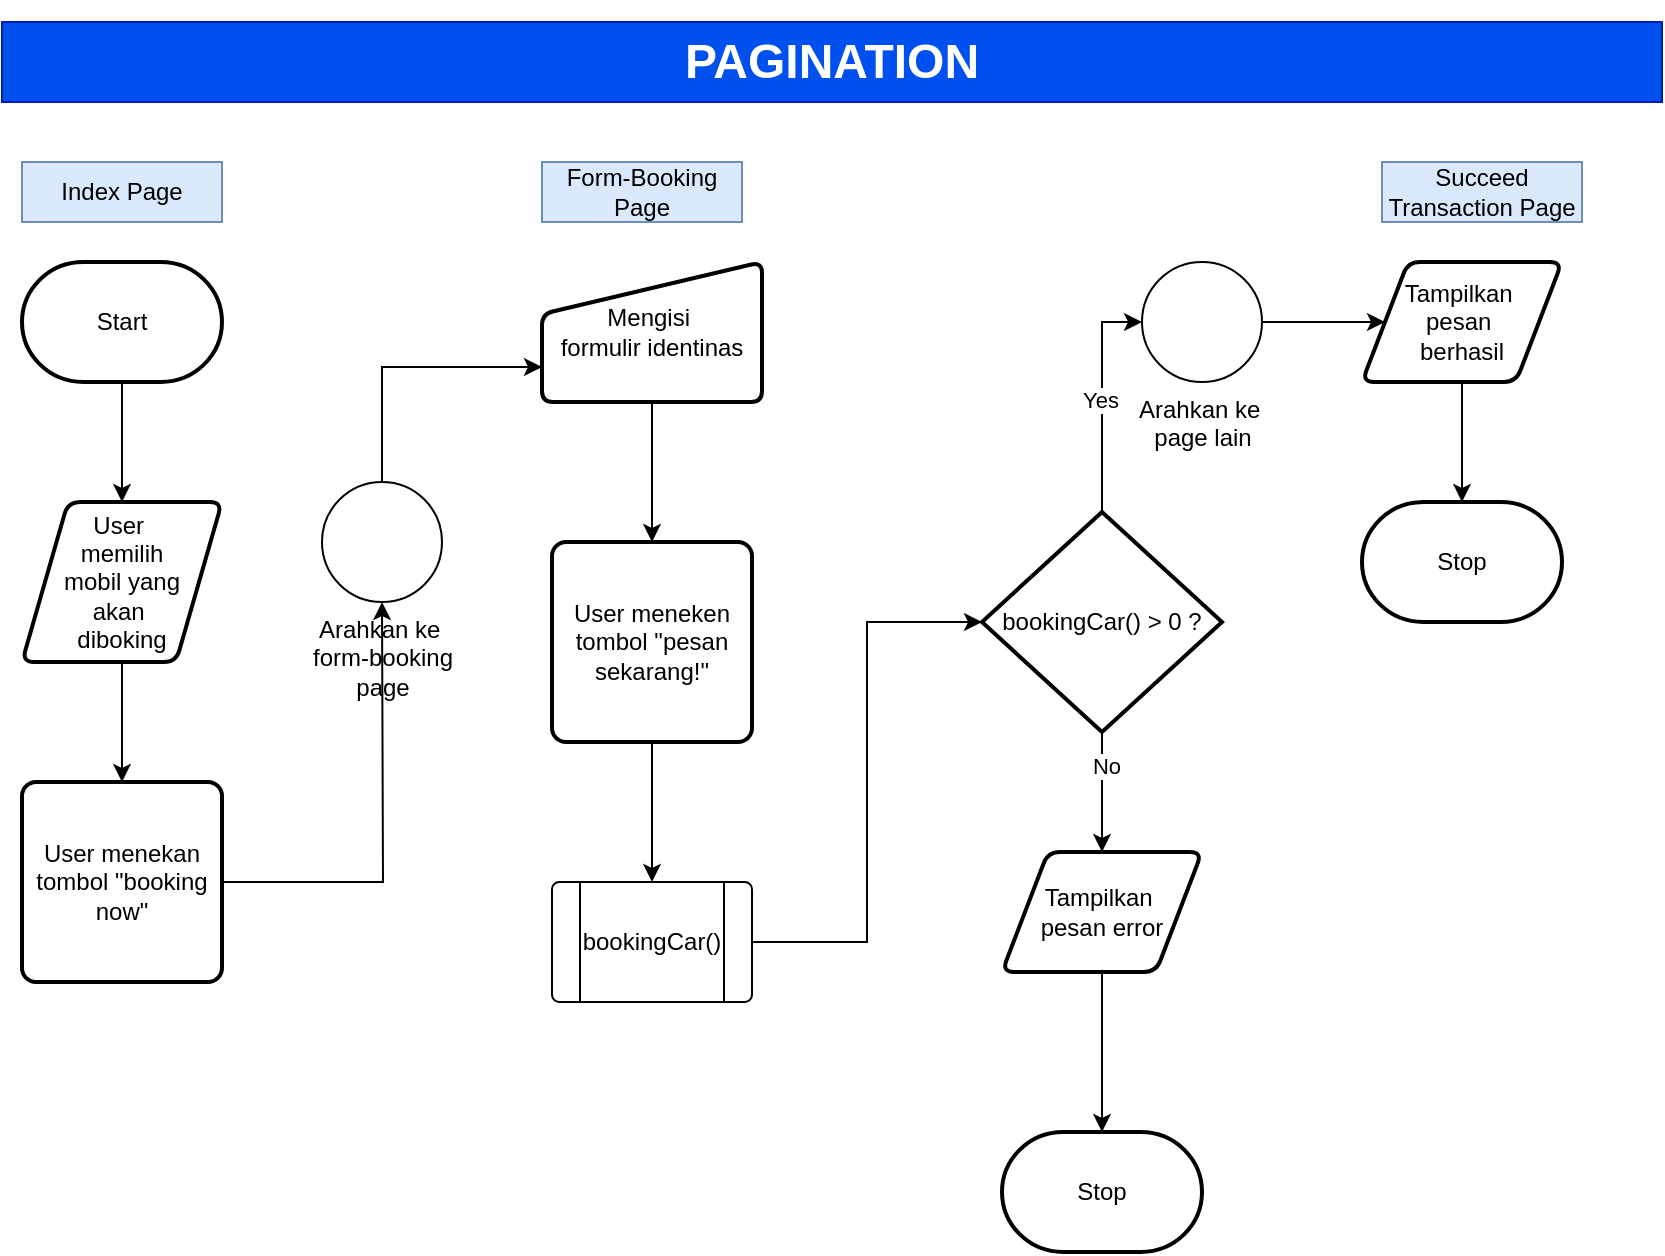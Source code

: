 <mxfile version="24.7.13" pages="2">
  <diagram name="pages" id="5QftkC0PWjijTQVdT3ik">
    <mxGraphModel dx="733" dy="355" grid="1" gridSize="10" guides="1" tooltips="1" connect="1" arrows="1" fold="1" page="0" pageScale="1" pageWidth="850" pageHeight="1100" math="0" shadow="0">
      <root>
        <mxCell id="0" />
        <mxCell id="1" parent="0" />
        <mxCell id="6sjoSg3MEzUZcmAQLXEk-1" value="&lt;h1&gt;PAGINATION&lt;/h1&gt;" style="rounded=0;whiteSpace=wrap;html=1;fillColor=#0050ef;strokeColor=#001DBC;glass=0;shadow=0;fontColor=#ffffff;" parent="1" vertex="1">
          <mxGeometry x="10" y="10" width="830" height="40" as="geometry" />
        </mxCell>
        <mxCell id="xHk8fC-tZNYStnNKeEQr-1" value="Index Page" style="rounded=0;whiteSpace=wrap;html=1;fillColor=#dae8fc;strokeColor=#6c8ebf;" parent="1" vertex="1">
          <mxGeometry x="20" y="80" width="100" height="30" as="geometry" />
        </mxCell>
        <mxCell id="xHk8fC-tZNYStnNKeEQr-4" style="edgeStyle=orthogonalEdgeStyle;rounded=0;orthogonalLoop=1;jettySize=auto;html=1;" parent="1" source="xHk8fC-tZNYStnNKeEQr-2" target="xHk8fC-tZNYStnNKeEQr-5" edge="1">
          <mxGeometry relative="1" as="geometry">
            <mxPoint x="70" y="280" as="targetPoint" />
          </mxGeometry>
        </mxCell>
        <mxCell id="xHk8fC-tZNYStnNKeEQr-2" value="Start" style="strokeWidth=2;html=1;shape=mxgraph.flowchart.terminator;whiteSpace=wrap;" parent="1" vertex="1">
          <mxGeometry x="20" y="130" width="100" height="60" as="geometry" />
        </mxCell>
        <mxCell id="xHk8fC-tZNYStnNKeEQr-7" style="edgeStyle=orthogonalEdgeStyle;rounded=0;orthogonalLoop=1;jettySize=auto;html=1;" parent="1" source="xHk8fC-tZNYStnNKeEQr-5" target="xHk8fC-tZNYStnNKeEQr-8" edge="1">
          <mxGeometry relative="1" as="geometry">
            <mxPoint x="70" y="400" as="targetPoint" />
          </mxGeometry>
        </mxCell>
        <mxCell id="xHk8fC-tZNYStnNKeEQr-5" value="User&amp;nbsp;&lt;div&gt;memilih&lt;div&gt;mobil yang&lt;/div&gt;&lt;div&gt;akan&amp;nbsp;&lt;/div&gt;&lt;div&gt;diboking&lt;/div&gt;&lt;/div&gt;" style="shape=parallelogram;html=1;strokeWidth=2;perimeter=parallelogramPerimeter;whiteSpace=wrap;rounded=1;arcSize=12;size=0.23;" parent="1" vertex="1">
          <mxGeometry x="20" y="250" width="100" height="80" as="geometry" />
        </mxCell>
        <mxCell id="xHk8fC-tZNYStnNKeEQr-8" value="User menekan tombol &quot;booking now&quot;" style="rounded=1;whiteSpace=wrap;html=1;absoluteArcSize=1;arcSize=14;strokeWidth=2;" parent="1" vertex="1">
          <mxGeometry x="20" y="390" width="100" height="100" as="geometry" />
        </mxCell>
        <mxCell id="xHk8fC-tZNYStnNKeEQr-10" value="Form-Booking Page" style="rounded=0;whiteSpace=wrap;html=1;fillColor=#dae8fc;strokeColor=#6c8ebf;" parent="1" vertex="1">
          <mxGeometry x="280" y="80" width="100" height="30" as="geometry" />
        </mxCell>
        <mxCell id="xHk8fC-tZNYStnNKeEQr-19" style="edgeStyle=orthogonalEdgeStyle;rounded=0;orthogonalLoop=1;jettySize=auto;html=1;entryX=0;entryY=0.75;entryDx=0;entryDy=0;" parent="1" target="xHk8fC-tZNYStnNKeEQr-17" edge="1">
          <mxGeometry relative="1" as="geometry">
            <Array as="points">
              <mxPoint x="200" y="182" />
            </Array>
            <mxPoint x="200" y="240" as="sourcePoint" />
          </mxGeometry>
        </mxCell>
        <mxCell id="xHk8fC-tZNYStnNKeEQr-15" style="edgeStyle=orthogonalEdgeStyle;rounded=0;orthogonalLoop=1;jettySize=auto;html=1;entryX=0.5;entryY=1;entryDx=0;entryDy=0;entryPerimeter=0;" parent="1" source="xHk8fC-tZNYStnNKeEQr-8" edge="1">
          <mxGeometry relative="1" as="geometry">
            <mxPoint x="200" y="300" as="targetPoint" />
          </mxGeometry>
        </mxCell>
        <mxCell id="xHk8fC-tZNYStnNKeEQr-21" style="edgeStyle=orthogonalEdgeStyle;rounded=0;orthogonalLoop=1;jettySize=auto;html=1;entryX=0.5;entryY=0;entryDx=0;entryDy=0;" parent="1" source="xHk8fC-tZNYStnNKeEQr-17" target="xHk8fC-tZNYStnNKeEQr-20" edge="1">
          <mxGeometry relative="1" as="geometry" />
        </mxCell>
        <mxCell id="xHk8fC-tZNYStnNKeEQr-17" value="Mengisi&amp;nbsp;&lt;div&gt;formulir identinas&lt;/div&gt;" style="html=1;strokeWidth=2;shape=manualInput;whiteSpace=wrap;rounded=1;size=26;arcSize=11;" parent="1" vertex="1">
          <mxGeometry x="280" y="130" width="110" height="70" as="geometry" />
        </mxCell>
        <mxCell id="xHk8fC-tZNYStnNKeEQr-26" style="edgeStyle=orthogonalEdgeStyle;rounded=0;orthogonalLoop=1;jettySize=auto;html=1;entryX=0.5;entryY=0;entryDx=0;entryDy=0;" parent="1" source="xHk8fC-tZNYStnNKeEQr-20" target="xHk8fC-tZNYStnNKeEQr-24" edge="1">
          <mxGeometry relative="1" as="geometry" />
        </mxCell>
        <mxCell id="xHk8fC-tZNYStnNKeEQr-20" value="User meneken&lt;div&gt;tombol &quot;pesan&lt;/div&gt;&lt;div&gt;sekarang!&quot;&lt;/div&gt;" style="rounded=1;whiteSpace=wrap;html=1;absoluteArcSize=1;arcSize=14;strokeWidth=2;" parent="1" vertex="1">
          <mxGeometry x="285" y="270" width="100" height="100" as="geometry" />
        </mxCell>
        <mxCell id="xHk8fC-tZNYStnNKeEQr-24" value="" style="verticalLabelPosition=bottom;verticalAlign=top;html=1;shape=process;whiteSpace=wrap;rounded=1;size=0.14;arcSize=6;" parent="1" vertex="1">
          <mxGeometry x="285" y="440" width="100" height="60" as="geometry" />
        </mxCell>
        <mxCell id="vqFb9oybVDoFjFF3WWeC-1" value="bookingCar()" style="text;html=1;align=center;verticalAlign=middle;whiteSpace=wrap;rounded=0;" parent="1" vertex="1">
          <mxGeometry x="305" y="455" width="60" height="30" as="geometry" />
        </mxCell>
        <mxCell id="mZ0v5oyoOMFkli4Orb3H-9" style="edgeStyle=orthogonalEdgeStyle;rounded=0;orthogonalLoop=1;jettySize=auto;html=1;" edge="1" parent="1" source="mZ0v5oyoOMFkli4Orb3H-1" target="mZ0v5oyoOMFkli4Orb3H-8">
          <mxGeometry relative="1" as="geometry" />
        </mxCell>
        <mxCell id="mZ0v5oyoOMFkli4Orb3H-16" value="No" style="edgeLabel;html=1;align=center;verticalAlign=middle;resizable=0;points=[];" vertex="1" connectable="0" parent="mZ0v5oyoOMFkli4Orb3H-9">
          <mxGeometry x="-0.438" y="2" relative="1" as="geometry">
            <mxPoint as="offset" />
          </mxGeometry>
        </mxCell>
        <mxCell id="mZ0v5oyoOMFkli4Orb3H-1" value="bookingCar() &amp;gt; 0 ?" style="strokeWidth=2;html=1;shape=mxgraph.flowchart.decision;whiteSpace=wrap;" vertex="1" parent="1">
          <mxGeometry x="500" y="255" width="120" height="110" as="geometry" />
        </mxCell>
        <mxCell id="mZ0v5oyoOMFkli4Orb3H-2" style="edgeStyle=orthogonalEdgeStyle;rounded=0;orthogonalLoop=1;jettySize=auto;html=1;entryX=0;entryY=0.5;entryDx=0;entryDy=0;entryPerimeter=0;" edge="1" parent="1" source="xHk8fC-tZNYStnNKeEQr-24" target="mZ0v5oyoOMFkli4Orb3H-1">
          <mxGeometry relative="1" as="geometry" />
        </mxCell>
        <mxCell id="mZ0v5oyoOMFkli4Orb3H-11" style="edgeStyle=orthogonalEdgeStyle;rounded=0;orthogonalLoop=1;jettySize=auto;html=1;" edge="1" parent="1" source="mZ0v5oyoOMFkli4Orb3H-8" target="mZ0v5oyoOMFkli4Orb3H-10">
          <mxGeometry relative="1" as="geometry" />
        </mxCell>
        <mxCell id="mZ0v5oyoOMFkli4Orb3H-8" value="Tampilkan&amp;nbsp;&lt;div&gt;pesan error&lt;/div&gt;" style="shape=parallelogram;html=1;strokeWidth=2;perimeter=parallelogramPerimeter;whiteSpace=wrap;rounded=1;arcSize=12;size=0.23;" vertex="1" parent="1">
          <mxGeometry x="510" y="425" width="100" height="60" as="geometry" />
        </mxCell>
        <mxCell id="mZ0v5oyoOMFkli4Orb3H-10" value="Stop" style="strokeWidth=2;html=1;shape=mxgraph.flowchart.terminator;whiteSpace=wrap;" vertex="1" parent="1">
          <mxGeometry x="510" y="565" width="100" height="60" as="geometry" />
        </mxCell>
        <mxCell id="mZ0v5oyoOMFkli4Orb3H-12" value="Succeed Transaction Page" style="rounded=0;whiteSpace=wrap;html=1;fillColor=#dae8fc;strokeColor=#6c8ebf;" vertex="1" parent="1">
          <mxGeometry x="700" y="80" width="100" height="30" as="geometry" />
        </mxCell>
        <mxCell id="mZ0v5oyoOMFkli4Orb3H-26" style="edgeStyle=orthogonalEdgeStyle;rounded=0;orthogonalLoop=1;jettySize=auto;html=1;" edge="1" parent="1" source="mZ0v5oyoOMFkli4Orb3H-17" target="mZ0v5oyoOMFkli4Orb3H-25">
          <mxGeometry relative="1" as="geometry" />
        </mxCell>
        <mxCell id="mZ0v5oyoOMFkli4Orb3H-17" value="Tampilkan&amp;nbsp;&lt;div&gt;pesan&amp;nbsp;&lt;/div&gt;&lt;div&gt;berhasil&lt;/div&gt;" style="shape=parallelogram;html=1;strokeWidth=2;perimeter=parallelogramPerimeter;whiteSpace=wrap;rounded=1;arcSize=12;size=0.23;" vertex="1" parent="1">
          <mxGeometry x="690" y="130" width="100" height="60" as="geometry" />
        </mxCell>
        <mxCell id="mZ0v5oyoOMFkli4Orb3H-20" value="Arahkan ke&amp;nbsp;&lt;div&gt;form-booking&lt;/div&gt;&lt;div&gt;page&lt;/div&gt;" style="verticalLabelPosition=bottom;verticalAlign=top;html=1;shape=mxgraph.flowchart.on-page_reference;" vertex="1" parent="1">
          <mxGeometry x="170" y="240" width="60" height="60" as="geometry" />
        </mxCell>
        <mxCell id="mZ0v5oyoOMFkli4Orb3H-23" style="edgeStyle=orthogonalEdgeStyle;rounded=0;orthogonalLoop=1;jettySize=auto;html=1;" edge="1" parent="1" source="mZ0v5oyoOMFkli4Orb3H-21" target="mZ0v5oyoOMFkli4Orb3H-17">
          <mxGeometry relative="1" as="geometry" />
        </mxCell>
        <mxCell id="mZ0v5oyoOMFkli4Orb3H-21" value="Arahkan ke&amp;nbsp;&lt;div&gt;page lain&lt;/div&gt;" style="verticalLabelPosition=bottom;verticalAlign=top;html=1;shape=mxgraph.flowchart.on-page_reference;" vertex="1" parent="1">
          <mxGeometry x="580" y="130" width="60" height="60" as="geometry" />
        </mxCell>
        <mxCell id="mZ0v5oyoOMFkli4Orb3H-22" style="edgeStyle=orthogonalEdgeStyle;rounded=0;orthogonalLoop=1;jettySize=auto;html=1;entryX=0;entryY=0.5;entryDx=0;entryDy=0;entryPerimeter=0;" edge="1" parent="1" source="mZ0v5oyoOMFkli4Orb3H-1" target="mZ0v5oyoOMFkli4Orb3H-21">
          <mxGeometry relative="1" as="geometry" />
        </mxCell>
        <mxCell id="xxueTe6azNDDSnPOwl5u-1" value="Yes" style="edgeLabel;html=1;align=center;verticalAlign=middle;resizable=0;points=[];" vertex="1" connectable="0" parent="mZ0v5oyoOMFkli4Orb3H-22">
          <mxGeometry x="-0.029" y="1" relative="1" as="geometry">
            <mxPoint as="offset" />
          </mxGeometry>
        </mxCell>
        <mxCell id="mZ0v5oyoOMFkli4Orb3H-25" value="Stop" style="strokeWidth=2;html=1;shape=mxgraph.flowchart.terminator;whiteSpace=wrap;" vertex="1" parent="1">
          <mxGeometry x="690" y="250" width="100" height="60" as="geometry" />
        </mxCell>
      </root>
    </mxGraphModel>
  </diagram>
  <diagram id="lPpZP6LzkKDqqo-HPEpt" name="functions">
    <mxGraphModel dx="860" dy="411" grid="1" gridSize="10" guides="1" tooltips="1" connect="1" arrows="1" fold="1" page="0" pageScale="1" pageWidth="850" pageHeight="1100" math="0" shadow="0">
      <root>
        <mxCell id="0" />
        <mxCell id="1" parent="0" />
        <mxCell id="UCGljsqjGGeIZDlOtYgl-1" value="&lt;h1&gt;Functions&lt;/h1&gt;" style="rounded=0;whiteSpace=wrap;html=1;fillColor=#fa6800;strokeColor=#C73500;glass=0;shadow=0;fontColor=#000000;" parent="1" vertex="1">
          <mxGeometry x="20" y="20" width="830" height="40" as="geometry" />
        </mxCell>
        <mxCell id="UCGljsqjGGeIZDlOtYgl-2" value="bookingCar()" style="rounded=0;whiteSpace=wrap;html=1;fillColor=#a0522d;strokeColor=#6D1F00;fontColor=#ffffff;" parent="1" vertex="1">
          <mxGeometry x="20" y="90" width="110" height="40" as="geometry" />
        </mxCell>
        <mxCell id="hMRwIOnoSgQv8DuGMqDr-7" style="edgeStyle=orthogonalEdgeStyle;rounded=0;orthogonalLoop=1;jettySize=auto;html=1;" parent="1" source="17hIO7BspnH3E3R9fESI-1" target="hMRwIOnoSgQv8DuGMqDr-6" edge="1">
          <mxGeometry relative="1" as="geometry" />
        </mxCell>
        <mxCell id="17hIO7BspnH3E3R9fESI-1" value="Start" style="strokeWidth=2;html=1;shape=mxgraph.flowchart.terminator;whiteSpace=wrap;" parent="1" vertex="1">
          <mxGeometry x="25" y="160" width="100" height="60" as="geometry" />
        </mxCell>
        <mxCell id="hMRwIOnoSgQv8DuGMqDr-9" style="edgeStyle=orthogonalEdgeStyle;rounded=0;orthogonalLoop=1;jettySize=auto;html=1;" parent="1" source="hMRwIOnoSgQv8DuGMqDr-6" target="hMRwIOnoSgQv8DuGMqDr-8" edge="1">
          <mxGeometry relative="1" as="geometry" />
        </mxCell>
        <mxCell id="hMRwIOnoSgQv8DuGMqDr-6" value="Ambil semua&amp;nbsp;&lt;div&gt;data yang diinput&lt;/div&gt;" style="rounded=1;whiteSpace=wrap;html=1;absoluteArcSize=1;arcSize=14;strokeWidth=2;" parent="1" vertex="1">
          <mxGeometry x="25" y="280" width="100" height="100" as="geometry" />
        </mxCell>
        <mxCell id="hMRwIOnoSgQv8DuGMqDr-12" value="Yes" style="edgeStyle=orthogonalEdgeStyle;rounded=0;orthogonalLoop=1;jettySize=auto;html=1;exitX=0.5;exitY=1;exitDx=0;exitDy=0;exitPerimeter=0;" parent="1" source="hMRwIOnoSgQv8DuGMqDr-8" edge="1">
          <mxGeometry relative="1" as="geometry">
            <mxPoint x="75.333" y="670" as="targetPoint" />
          </mxGeometry>
        </mxCell>
        <mxCell id="hMRwIOnoSgQv8DuGMqDr-8" value="Apakah salah&lt;div&gt;satu data&lt;/div&gt;&lt;div&gt;kosong?&lt;/div&gt;" style="strokeWidth=2;html=1;shape=mxgraph.flowchart.decision;whiteSpace=wrap;" parent="1" vertex="1">
          <mxGeometry x="17.5" y="440" width="115" height="110" as="geometry" />
        </mxCell>
        <mxCell id="wADcMjuGR_z911UWzF_Z-1" style="edgeStyle=orthogonalEdgeStyle;rounded=0;orthogonalLoop=1;jettySize=auto;html=1;exitX=0.5;exitY=1;exitDx=0;exitDy=0;" edge="1" parent="1" source="hMRwIOnoSgQv8DuGMqDr-13" target="hMRwIOnoSgQv8DuGMqDr-14">
          <mxGeometry relative="1" as="geometry" />
        </mxCell>
        <mxCell id="hMRwIOnoSgQv8DuGMqDr-13" value="Return false" style="shape=parallelogram;html=1;strokeWidth=2;perimeter=parallelogramPerimeter;whiteSpace=wrap;rounded=1;arcSize=12;size=0.23;" parent="1" vertex="1">
          <mxGeometry x="25" y="670" width="100" height="60" as="geometry" />
        </mxCell>
        <mxCell id="hMRwIOnoSgQv8DuGMqDr-14" value="Stop" style="strokeWidth=2;html=1;shape=mxgraph.flowchart.terminator;whiteSpace=wrap;" parent="1" vertex="1">
          <mxGeometry x="25" y="780" width="100" height="60" as="geometry" />
        </mxCell>
        <mxCell id="wADcMjuGR_z911UWzF_Z-5" value="No" style="edgeStyle=orthogonalEdgeStyle;rounded=0;orthogonalLoop=1;jettySize=auto;html=1;entryX=0.5;entryY=0;entryDx=0;entryDy=0;" edge="1" parent="1" source="wADcMjuGR_z911UWzF_Z-3" target="wADcMjuGR_z911UWzF_Z-6">
          <mxGeometry relative="1" as="geometry">
            <mxPoint x="277.5" y="660" as="targetPoint" />
          </mxGeometry>
        </mxCell>
        <mxCell id="8yMQijnILedgMZJfuDtl-5" style="edgeStyle=orthogonalEdgeStyle;rounded=0;orthogonalLoop=1;jettySize=auto;html=1;exitX=0.5;exitY=0;exitDx=0;exitDy=0;exitPerimeter=0;entryX=0.5;entryY=1;entryDx=0;entryDy=0;" edge="1" parent="1" source="wADcMjuGR_z911UWzF_Z-3" target="wADcMjuGR_z911UWzF_Z-9">
          <mxGeometry relative="1" as="geometry" />
        </mxCell>
        <mxCell id="8yMQijnILedgMZJfuDtl-6" value="Yes" style="edgeLabel;html=1;align=center;verticalAlign=middle;resizable=0;points=[];" vertex="1" connectable="0" parent="8yMQijnILedgMZJfuDtl-5">
          <mxGeometry x="0.028" y="-2" relative="1" as="geometry">
            <mxPoint as="offset" />
          </mxGeometry>
        </mxCell>
        <mxCell id="wADcMjuGR_z911UWzF_Z-3" value="Start Date &amp;lt;= End Date ?" style="strokeWidth=2;html=1;shape=mxgraph.flowchart.decision;whiteSpace=wrap;" vertex="1" parent="1">
          <mxGeometry x="220" y="500" width="115" height="110" as="geometry" />
        </mxCell>
        <mxCell id="wADcMjuGR_z911UWzF_Z-6" value="Return false" style="shape=parallelogram;html=1;strokeWidth=2;perimeter=parallelogramPerimeter;whiteSpace=wrap;rounded=1;arcSize=12;size=0.23;" vertex="1" parent="1">
          <mxGeometry x="227.5" y="670" width="100" height="60" as="geometry" />
        </mxCell>
        <mxCell id="wADcMjuGR_z911UWzF_Z-7" value="Stop" style="strokeWidth=2;html=1;shape=mxgraph.flowchart.terminator;whiteSpace=wrap;" vertex="1" parent="1">
          <mxGeometry x="220" y="780" width="100" height="60" as="geometry" />
        </mxCell>
        <mxCell id="wADcMjuGR_z911UWzF_Z-8" style="edgeStyle=orthogonalEdgeStyle;rounded=0;orthogonalLoop=1;jettySize=auto;html=1;exitX=0.5;exitY=1;exitDx=0;exitDy=0;entryX=0.571;entryY=0.008;entryDx=0;entryDy=0;entryPerimeter=0;" edge="1" parent="1" source="wADcMjuGR_z911UWzF_Z-6" target="wADcMjuGR_z911UWzF_Z-7">
          <mxGeometry relative="1" as="geometry" />
        </mxCell>
        <mxCell id="wADcMjuGR_z911UWzF_Z-9" value="Upload Img" style="verticalLabelPosition=bottom;verticalAlign=top;html=1;shape=process;whiteSpace=wrap;rounded=1;size=0.14;arcSize=6;" vertex="1" parent="1">
          <mxGeometry x="227.5" y="320" width="100" height="60" as="geometry" />
        </mxCell>
        <mxCell id="wADcMjuGR_z911UWzF_Z-11" value="uploadImg()" style="rounded=0;whiteSpace=wrap;html=1;fillColor=#a0522d;strokeColor=#6D1F00;fontColor=#ffffff;" vertex="1" parent="1">
          <mxGeometry x="655" y="90" width="110" height="40" as="geometry" />
        </mxCell>
        <mxCell id="8yMQijnILedgMZJfuDtl-4" style="edgeStyle=orthogonalEdgeStyle;rounded=0;orthogonalLoop=1;jettySize=auto;html=1;entryX=0.5;entryY=0;entryDx=0;entryDy=0;" edge="1" parent="1" source="wADcMjuGR_z911UWzF_Z-12" target="8yMQijnILedgMZJfuDtl-3">
          <mxGeometry relative="1" as="geometry" />
        </mxCell>
        <mxCell id="wADcMjuGR_z911UWzF_Z-12" value="Start" style="strokeWidth=2;html=1;shape=mxgraph.flowchart.terminator;whiteSpace=wrap;" vertex="1" parent="1">
          <mxGeometry x="665" y="160" width="100" height="60" as="geometry" />
        </mxCell>
        <mxCell id="8yMQijnILedgMZJfuDtl-8" style="edgeStyle=orthogonalEdgeStyle;rounded=0;orthogonalLoop=1;jettySize=auto;html=1;" edge="1" parent="1" source="8yMQijnILedgMZJfuDtl-3" target="8yMQijnILedgMZJfuDtl-7">
          <mxGeometry relative="1" as="geometry" />
        </mxCell>
        <mxCell id="8yMQijnILedgMZJfuDtl-3" value="Ambil data&amp;nbsp;&amp;nbsp;&lt;div&gt;gambar&lt;/div&gt;" style="shape=parallelogram;html=1;strokeWidth=2;perimeter=parallelogramPerimeter;whiteSpace=wrap;rounded=1;arcSize=12;size=0.23;" vertex="1" parent="1">
          <mxGeometry x="660" y="280" width="100" height="60" as="geometry" />
        </mxCell>
        <mxCell id="8yMQijnILedgMZJfuDtl-12" style="edgeStyle=orthogonalEdgeStyle;rounded=0;orthogonalLoop=1;jettySize=auto;html=1;" edge="1" parent="1" source="8yMQijnILedgMZJfuDtl-7" target="8yMQijnILedgMZJfuDtl-11">
          <mxGeometry relative="1" as="geometry" />
        </mxCell>
        <mxCell id="8yMQijnILedgMZJfuDtl-15" value="No" style="edgeLabel;html=1;align=center;verticalAlign=middle;resizable=0;points=[];" vertex="1" connectable="0" parent="8yMQijnILedgMZJfuDtl-12">
          <mxGeometry x="-0.217" y="1" relative="1" as="geometry">
            <mxPoint as="offset" />
          </mxGeometry>
        </mxCell>
        <mxCell id="8yMQijnILedgMZJfuDtl-7" value="Apakah ada gambar yg diupload ?" style="strokeWidth=2;html=1;shape=mxgraph.flowchart.decision;whiteSpace=wrap;" vertex="1" parent="1">
          <mxGeometry x="660" y="400" width="100" height="100" as="geometry" />
        </mxCell>
        <mxCell id="8yMQijnILedgMZJfuDtl-14" style="edgeStyle=orthogonalEdgeStyle;rounded=0;orthogonalLoop=1;jettySize=auto;html=1;" edge="1" parent="1" source="8yMQijnILedgMZJfuDtl-11" target="8yMQijnILedgMZJfuDtl-13">
          <mxGeometry relative="1" as="geometry" />
        </mxCell>
        <mxCell id="8yMQijnILedgMZJfuDtl-11" value="Return false" style="shape=parallelogram;html=1;strokeWidth=2;perimeter=parallelogramPerimeter;whiteSpace=wrap;rounded=1;arcSize=12;size=0.23;" vertex="1" parent="1">
          <mxGeometry x="660" y="590" width="100" height="60" as="geometry" />
        </mxCell>
        <mxCell id="8yMQijnILedgMZJfuDtl-13" value="Stop" style="strokeWidth=2;html=1;shape=mxgraph.flowchart.terminator;whiteSpace=wrap;" vertex="1" parent="1">
          <mxGeometry x="660" y="720" width="100" height="60" as="geometry" />
        </mxCell>
        <mxCell id="8yMQijnILedgMZJfuDtl-19" style="edgeStyle=orthogonalEdgeStyle;rounded=0;orthogonalLoop=1;jettySize=auto;html=1;entryX=0.5;entryY=0;entryDx=0;entryDy=0;" edge="1" parent="1" source="8yMQijnILedgMZJfuDtl-16" target="8yMQijnILedgMZJfuDtl-18">
          <mxGeometry relative="1" as="geometry" />
        </mxCell>
        <mxCell id="8yMQijnILedgMZJfuDtl-23" value="No" style="edgeLabel;html=1;align=center;verticalAlign=middle;resizable=0;points=[];" vertex="1" connectable="0" parent="8yMQijnILedgMZJfuDtl-19">
          <mxGeometry x="-0.515" y="2" relative="1" as="geometry">
            <mxPoint as="offset" />
          </mxGeometry>
        </mxCell>
        <mxCell id="8yMQijnILedgMZJfuDtl-16" value="Apakah ekstensi file valid ?" style="strokeWidth=2;html=1;shape=mxgraph.flowchart.decision;whiteSpace=wrap;" vertex="1" parent="1">
          <mxGeometry x="850" y="210" width="130" height="110" as="geometry" />
        </mxCell>
        <mxCell id="8yMQijnILedgMZJfuDtl-17" style="edgeStyle=orthogonalEdgeStyle;rounded=0;orthogonalLoop=1;jettySize=auto;html=1;entryX=0;entryY=0.5;entryDx=0;entryDy=0;entryPerimeter=0;" edge="1" parent="1" source="8yMQijnILedgMZJfuDtl-7" target="8yMQijnILedgMZJfuDtl-16">
          <mxGeometry relative="1" as="geometry" />
        </mxCell>
        <mxCell id="8yMQijnILedgMZJfuDtl-64" value="Yes" style="edgeLabel;html=1;align=center;verticalAlign=middle;resizable=0;points=[];" vertex="1" connectable="0" parent="8yMQijnILedgMZJfuDtl-17">
          <mxGeometry x="-0.829" y="1" relative="1" as="geometry">
            <mxPoint as="offset" />
          </mxGeometry>
        </mxCell>
        <mxCell id="8yMQijnILedgMZJfuDtl-22" style="edgeStyle=orthogonalEdgeStyle;rounded=0;orthogonalLoop=1;jettySize=auto;html=1;" edge="1" parent="1" source="8yMQijnILedgMZJfuDtl-18" target="8yMQijnILedgMZJfuDtl-21">
          <mxGeometry relative="1" as="geometry" />
        </mxCell>
        <mxCell id="8yMQijnILedgMZJfuDtl-18" value="Return false" style="shape=parallelogram;html=1;strokeWidth=2;perimeter=parallelogramPerimeter;whiteSpace=wrap;rounded=1;arcSize=12;size=0.23;" vertex="1" parent="1">
          <mxGeometry x="865" y="390" width="100" height="60" as="geometry" />
        </mxCell>
        <mxCell id="8yMQijnILedgMZJfuDtl-21" value="Stop" style="strokeWidth=2;html=1;shape=mxgraph.flowchart.terminator;whiteSpace=wrap;" vertex="1" parent="1">
          <mxGeometry x="865" y="550" width="100" height="60" as="geometry" />
        </mxCell>
        <mxCell id="8yMQijnILedgMZJfuDtl-29" style="edgeStyle=orthogonalEdgeStyle;rounded=0;orthogonalLoop=1;jettySize=auto;html=1;exitX=0.5;exitY=1;exitDx=0;exitDy=0;exitPerimeter=0;entryX=0.5;entryY=0;entryDx=0;entryDy=0;" edge="1" parent="1" source="8yMQijnILedgMZJfuDtl-24" target="8yMQijnILedgMZJfuDtl-27">
          <mxGeometry relative="1" as="geometry" />
        </mxCell>
        <mxCell id="8yMQijnILedgMZJfuDtl-30" value="No" style="edgeLabel;html=1;align=center;verticalAlign=middle;resizable=0;points=[];" vertex="1" connectable="0" parent="8yMQijnILedgMZJfuDtl-29">
          <mxGeometry x="-0.646" y="-2" relative="1" as="geometry">
            <mxPoint as="offset" />
          </mxGeometry>
        </mxCell>
        <mxCell id="12nfgGCqbrmoUAJh77Tb-1" style="edgeStyle=orthogonalEdgeStyle;rounded=0;orthogonalLoop=1;jettySize=auto;html=1;entryX=0.5;entryY=0;entryDx=0;entryDy=0;" edge="1" parent="1" source="8yMQijnILedgMZJfuDtl-24" target="8yMQijnILedgMZJfuDtl-66">
          <mxGeometry relative="1" as="geometry" />
        </mxCell>
        <mxCell id="8yMQijnILedgMZJfuDtl-24" value="Size &amp;lt; 2 MB ?" style="strokeWidth=2;html=1;shape=mxgraph.flowchart.decision;whiteSpace=wrap;" vertex="1" parent="1">
          <mxGeometry x="1060" y="215" width="100" height="100" as="geometry" />
        </mxCell>
        <mxCell id="8yMQijnILedgMZJfuDtl-25" style="edgeStyle=orthogonalEdgeStyle;rounded=0;orthogonalLoop=1;jettySize=auto;html=1;exitX=1;exitY=0.5;exitDx=0;exitDy=0;exitPerimeter=0;entryX=0;entryY=0.5;entryDx=0;entryDy=0;entryPerimeter=0;" edge="1" parent="1" source="8yMQijnILedgMZJfuDtl-16" target="8yMQijnILedgMZJfuDtl-24">
          <mxGeometry relative="1" as="geometry" />
        </mxCell>
        <mxCell id="8yMQijnILedgMZJfuDtl-65" value="Yes" style="edgeLabel;html=1;align=center;verticalAlign=middle;resizable=0;points=[];" vertex="1" connectable="0" parent="8yMQijnILedgMZJfuDtl-25">
          <mxGeometry x="-0.203" y="2" relative="1" as="geometry">
            <mxPoint as="offset" />
          </mxGeometry>
        </mxCell>
        <mxCell id="8yMQijnILedgMZJfuDtl-26" style="edgeStyle=orthogonalEdgeStyle;rounded=0;orthogonalLoop=1;jettySize=auto;html=1;" edge="1" source="8yMQijnILedgMZJfuDtl-27" target="8yMQijnILedgMZJfuDtl-28" parent="1">
          <mxGeometry relative="1" as="geometry" />
        </mxCell>
        <mxCell id="8yMQijnILedgMZJfuDtl-27" value="Return false" style="shape=parallelogram;html=1;strokeWidth=2;perimeter=parallelogramPerimeter;whiteSpace=wrap;rounded=1;arcSize=12;size=0.23;" vertex="1" parent="1">
          <mxGeometry x="1060" y="390" width="100" height="60" as="geometry" />
        </mxCell>
        <mxCell id="8yMQijnILedgMZJfuDtl-28" value="Stop" style="strokeWidth=2;html=1;shape=mxgraph.flowchart.terminator;whiteSpace=wrap;" vertex="1" parent="1">
          <mxGeometry x="1060" y="550" width="100" height="60" as="geometry" />
        </mxCell>
        <mxCell id="12nfgGCqbrmoUAJh77Tb-12" style="edgeStyle=orthogonalEdgeStyle;rounded=0;orthogonalLoop=1;jettySize=auto;html=1;entryX=0.5;entryY=0;entryDx=0;entryDy=0;" edge="1" parent="1" source="8yMQijnILedgMZJfuDtl-34" target="12nfgGCqbrmoUAJh77Tb-11">
          <mxGeometry relative="1" as="geometry" />
        </mxCell>
        <mxCell id="8yMQijnILedgMZJfuDtl-34" value="Generate uniqId()" style="rounded=1;whiteSpace=wrap;html=1;absoluteArcSize=1;arcSize=14;strokeWidth=2;" vertex="1" parent="1">
          <mxGeometry x="1260" y="430" width="80" height="70" as="geometry" />
        </mxCell>
        <mxCell id="8yMQijnILedgMZJfuDtl-51" style="edgeStyle=orthogonalEdgeStyle;rounded=0;orthogonalLoop=1;jettySize=auto;html=1;" edge="1" parent="1" source="8yMQijnILedgMZJfuDtl-47" target="8yMQijnILedgMZJfuDtl-50">
          <mxGeometry relative="1" as="geometry" />
        </mxCell>
        <mxCell id="8yMQijnILedgMZJfuDtl-54" value="Yes" style="edgeLabel;html=1;align=center;verticalAlign=middle;resizable=0;points=[];" vertex="1" connectable="0" parent="8yMQijnILedgMZJfuDtl-51">
          <mxGeometry x="-0.293" y="1" relative="1" as="geometry">
            <mxPoint as="offset" />
          </mxGeometry>
        </mxCell>
        <mxCell id="12nfgGCqbrmoUAJh77Tb-8" style="edgeStyle=orthogonalEdgeStyle;rounded=0;orthogonalLoop=1;jettySize=auto;html=1;exitX=1;exitY=0.5;exitDx=0;exitDy=0;exitPerimeter=0;entryX=0.5;entryY=0;entryDx=0;entryDy=0;" edge="1" parent="1" source="8yMQijnILedgMZJfuDtl-47" target="12nfgGCqbrmoUAJh77Tb-7">
          <mxGeometry relative="1" as="geometry" />
        </mxCell>
        <mxCell id="12nfgGCqbrmoUAJh77Tb-10" value="No" style="edgeLabel;html=1;align=center;verticalAlign=middle;resizable=0;points=[];" vertex="1" connectable="0" parent="12nfgGCqbrmoUAJh77Tb-8">
          <mxGeometry x="-0.405" relative="1" as="geometry">
            <mxPoint as="offset" />
          </mxGeometry>
        </mxCell>
        <mxCell id="8yMQijnILedgMZJfuDtl-47" value="False?" style="strokeWidth=2;html=1;shape=mxgraph.flowchart.decision;whiteSpace=wrap;" vertex="1" parent="1">
          <mxGeometry x="400" y="300" width="100" height="100" as="geometry" />
        </mxCell>
        <mxCell id="8yMQijnILedgMZJfuDtl-48" style="edgeStyle=orthogonalEdgeStyle;rounded=0;orthogonalLoop=1;jettySize=auto;html=1;entryX=0;entryY=0.5;entryDx=0;entryDy=0;entryPerimeter=0;" edge="1" parent="1" source="wADcMjuGR_z911UWzF_Z-9" target="8yMQijnILedgMZJfuDtl-47">
          <mxGeometry relative="1" as="geometry" />
        </mxCell>
        <mxCell id="8yMQijnILedgMZJfuDtl-53" style="edgeStyle=orthogonalEdgeStyle;rounded=0;orthogonalLoop=1;jettySize=auto;html=1;" edge="1" parent="1" source="8yMQijnILedgMZJfuDtl-50" target="8yMQijnILedgMZJfuDtl-52">
          <mxGeometry relative="1" as="geometry" />
        </mxCell>
        <mxCell id="8yMQijnILedgMZJfuDtl-50" value="Return false" style="shape=parallelogram;html=1;strokeWidth=2;perimeter=parallelogramPerimeter;whiteSpace=wrap;rounded=1;arcSize=12;size=0.23;" vertex="1" parent="1">
          <mxGeometry x="400" y="470" width="100" height="60" as="geometry" />
        </mxCell>
        <mxCell id="8yMQijnILedgMZJfuDtl-52" value="Stop" style="strokeWidth=2;html=1;shape=mxgraph.flowchart.terminator;whiteSpace=wrap;" vertex="1" parent="1">
          <mxGeometry x="400" y="590" width="100" height="60" as="geometry" />
        </mxCell>
        <mxCell id="8yMQijnILedgMZJfuDtl-61" style="edgeStyle=orthogonalEdgeStyle;rounded=0;orthogonalLoop=1;jettySize=auto;html=1;" edge="1" parent="1" source="8yMQijnILedgMZJfuDtl-55" target="8yMQijnILedgMZJfuDtl-60">
          <mxGeometry relative="1" as="geometry" />
        </mxCell>
        <mxCell id="8yMQijnILedgMZJfuDtl-55" value="Return mysqli&lt;div&gt;affected row&lt;/div&gt;" style="shape=parallelogram;html=1;strokeWidth=2;perimeter=parallelogramPerimeter;whiteSpace=wrap;rounded=1;arcSize=12;size=0.23;" vertex="1" parent="1">
          <mxGeometry x="530" y="550" width="100" height="60" as="geometry" />
        </mxCell>
        <mxCell id="8yMQijnILedgMZJfuDtl-60" value="Stop" style="strokeWidth=2;html=1;shape=mxgraph.flowchart.terminator;whiteSpace=wrap;" vertex="1" parent="1">
          <mxGeometry x="530" y="670" width="100" height="60" as="geometry" />
        </mxCell>
        <mxCell id="8yMQijnILedgMZJfuDtl-62" style="edgeStyle=orthogonalEdgeStyle;rounded=0;orthogonalLoop=1;jettySize=auto;html=1;entryX=0;entryY=0.5;entryDx=0;entryDy=0;entryPerimeter=0;" edge="1" parent="1" source="hMRwIOnoSgQv8DuGMqDr-8" target="wADcMjuGR_z911UWzF_Z-3">
          <mxGeometry relative="1" as="geometry">
            <Array as="points">
              <mxPoint x="176" y="495" />
              <mxPoint x="176" y="555" />
            </Array>
          </mxGeometry>
        </mxCell>
        <mxCell id="8yMQijnILedgMZJfuDtl-63" value="No" style="edgeLabel;html=1;align=center;verticalAlign=middle;resizable=0;points=[];" vertex="1" connectable="0" parent="8yMQijnILedgMZJfuDtl-62">
          <mxGeometry x="-0.651" y="2" relative="1" as="geometry">
            <mxPoint as="offset" />
          </mxGeometry>
        </mxCell>
        <mxCell id="12nfgGCqbrmoUAJh77Tb-2" style="edgeStyle=orthogonalEdgeStyle;rounded=0;orthogonalLoop=1;jettySize=auto;html=1;" edge="1" parent="1" source="8yMQijnILedgMZJfuDtl-66" target="8yMQijnILedgMZJfuDtl-34">
          <mxGeometry relative="1" as="geometry" />
        </mxCell>
        <mxCell id="8yMQijnILedgMZJfuDtl-66" value="Memasukkan&lt;div&gt;data asli ke&lt;/div&gt;&lt;div&gt;folder img&amp;nbsp;&lt;/div&gt;" style="rounded=1;whiteSpace=wrap;html=1;absoluteArcSize=1;arcSize=14;strokeWidth=2;" vertex="1" parent="1">
          <mxGeometry x="1260" y="310" width="80" height="70" as="geometry" />
        </mxCell>
        <mxCell id="12nfgGCqbrmoUAJh77Tb-9" style="edgeStyle=orthogonalEdgeStyle;rounded=0;orthogonalLoop=1;jettySize=auto;html=1;entryX=0.5;entryY=0;entryDx=0;entryDy=0;" edge="1" parent="1" source="12nfgGCqbrmoUAJh77Tb-7" target="8yMQijnILedgMZJfuDtl-55">
          <mxGeometry relative="1" as="geometry" />
        </mxCell>
        <mxCell id="12nfgGCqbrmoUAJh77Tb-7" value="Masukkan data ke database" style="rounded=1;whiteSpace=wrap;html=1;absoluteArcSize=1;arcSize=14;strokeWidth=2;" vertex="1" parent="1">
          <mxGeometry x="540" y="410" width="80" height="70" as="geometry" />
        </mxCell>
        <mxCell id="12nfgGCqbrmoUAJh77Tb-11" value="Return new&amp;nbsp;&lt;div&gt;name&amp;nbsp;&lt;/div&gt;" style="shape=parallelogram;html=1;strokeWidth=2;perimeter=parallelogramPerimeter;whiteSpace=wrap;rounded=1;arcSize=12;size=0.23;" vertex="1" parent="1">
          <mxGeometry x="1250" y="560" width="100" height="60" as="geometry" />
        </mxCell>
        <mxCell id="12nfgGCqbrmoUAJh77Tb-13" value="Stop" style="strokeWidth=2;html=1;shape=mxgraph.flowchart.terminator;whiteSpace=wrap;" vertex="1" parent="1">
          <mxGeometry x="1250" y="670" width="100" height="60" as="geometry" />
        </mxCell>
        <mxCell id="12nfgGCqbrmoUAJh77Tb-14" style="edgeStyle=orthogonalEdgeStyle;rounded=0;orthogonalLoop=1;jettySize=auto;html=1;entryX=0.5;entryY=0;entryDx=0;entryDy=0;entryPerimeter=0;" edge="1" parent="1" source="12nfgGCqbrmoUAJh77Tb-11" target="12nfgGCqbrmoUAJh77Tb-13">
          <mxGeometry relative="1" as="geometry" />
        </mxCell>
      </root>
    </mxGraphModel>
  </diagram>
</mxfile>
